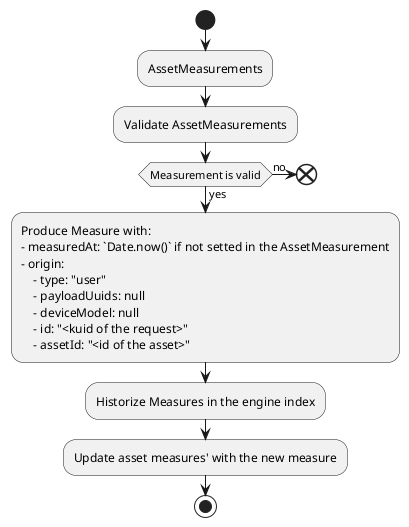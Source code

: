 @startuml
start
:AssetMeasurements;

:Validate AssetMeasurements;

if (Measurement is valid) then (no)
  end
else (yes)
    :Produce Measure with:
    - measuredAt: `Date.now()` if not setted in the AssetMeasurement
    - origin:
        - type: "user"
        - payloadUuids: null
        - deviceModel: null
        - id: "<kuid of the request>"
        - assetId: "<id of the asset>";
endif

:Historize Measures in the engine index;

:Update asset measures' with the new measure;

stop
@enduml
